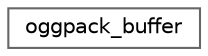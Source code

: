 digraph "Graphical Class Hierarchy"
{
 // LATEX_PDF_SIZE
  bgcolor="transparent";
  edge [fontname=Helvetica,fontsize=10,labelfontname=Helvetica,labelfontsize=10];
  node [fontname=Helvetica,fontsize=10,shape=box,height=0.2,width=0.4];
  rankdir="LR";
  Node0 [id="Node000000",label="oggpack_buffer",height=0.2,width=0.4,color="grey40", fillcolor="white", style="filled",URL="$structoggpack__buffer.html",tooltip=" "];
}
